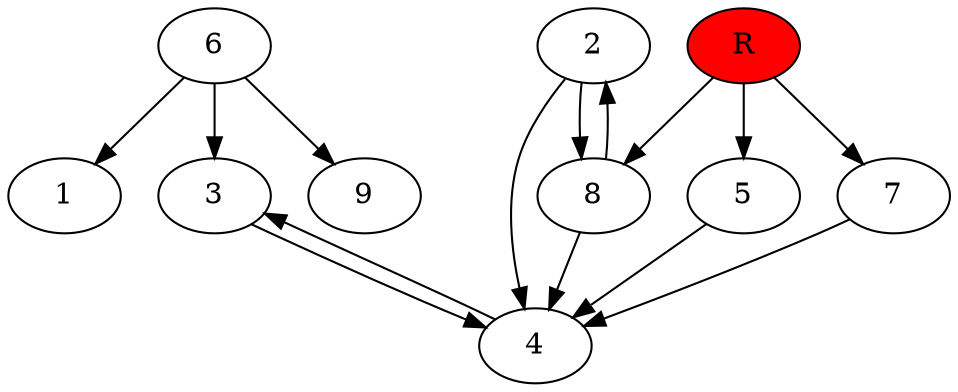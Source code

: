 digraph prb8962 {
	1
	2
	3
	4
	5
	6
	7
	8
	R [fillcolor="#ff0000" style=filled]
	2 -> 4
	2 -> 8
	3 -> 4
	4 -> 3
	5 -> 4
	6 -> 1
	6 -> 3
	6 -> 9
	7 -> 4
	8 -> 2
	8 -> 4
	R -> 5
	R -> 7
	R -> 8
}
